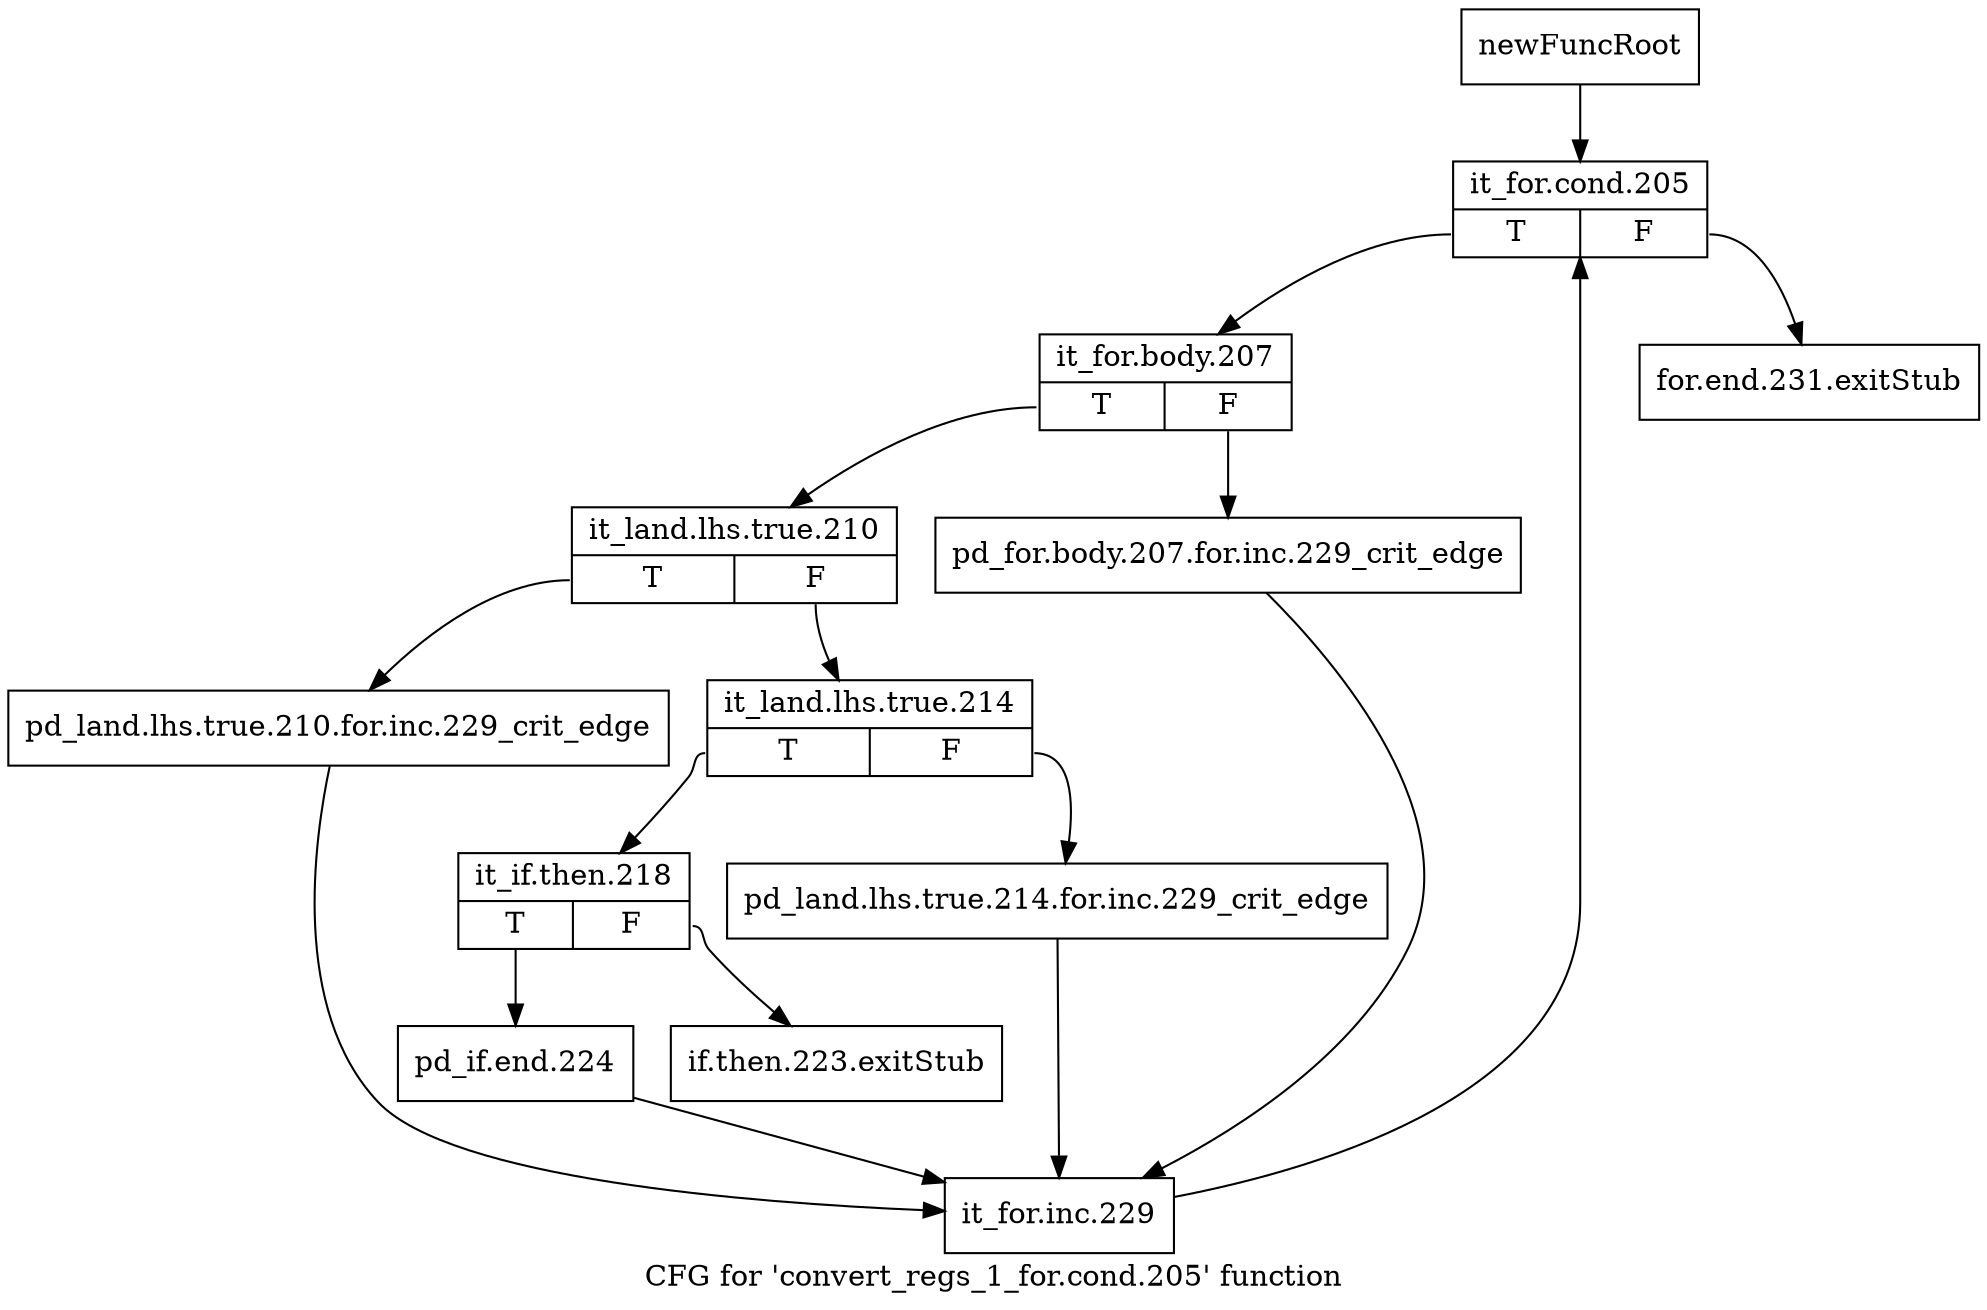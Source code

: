digraph "CFG for 'convert_regs_1_for.cond.205' function" {
	label="CFG for 'convert_regs_1_for.cond.205' function";

	Node0xb8efdd0 [shape=record,label="{newFuncRoot}"];
	Node0xb8efdd0 -> Node0xb8efec0;
	Node0xb8efe20 [shape=record,label="{for.end.231.exitStub}"];
	Node0xb8efe70 [shape=record,label="{if.then.223.exitStub}"];
	Node0xb8efec0 [shape=record,label="{it_for.cond.205|{<s0>T|<s1>F}}"];
	Node0xb8efec0:s0 -> Node0xb8eff10;
	Node0xb8efec0:s1 -> Node0xb8efe20;
	Node0xb8eff10 [shape=record,label="{it_for.body.207|{<s0>T|<s1>F}}"];
	Node0xb8eff10:s0 -> Node0xb8effb0;
	Node0xb8eff10:s1 -> Node0xb8eff60;
	Node0xb8eff60 [shape=record,label="{pd_for.body.207.for.inc.229_crit_edge}"];
	Node0xb8eff60 -> Node0xb8f0190;
	Node0xb8effb0 [shape=record,label="{it_land.lhs.true.210|{<s0>T|<s1>F}}"];
	Node0xb8effb0:s0 -> Node0xb8f0140;
	Node0xb8effb0:s1 -> Node0xb8f0000;
	Node0xb8f0000 [shape=record,label="{it_land.lhs.true.214|{<s0>T|<s1>F}}"];
	Node0xb8f0000:s0 -> Node0xb8f00a0;
	Node0xb8f0000:s1 -> Node0xb8f0050;
	Node0xb8f0050 [shape=record,label="{pd_land.lhs.true.214.for.inc.229_crit_edge}"];
	Node0xb8f0050 -> Node0xb8f0190;
	Node0xb8f00a0 [shape=record,label="{it_if.then.218|{<s0>T|<s1>F}}"];
	Node0xb8f00a0:s0 -> Node0xb8f00f0;
	Node0xb8f00a0:s1 -> Node0xb8efe70;
	Node0xb8f00f0 [shape=record,label="{pd_if.end.224}"];
	Node0xb8f00f0 -> Node0xb8f0190;
	Node0xb8f0140 [shape=record,label="{pd_land.lhs.true.210.for.inc.229_crit_edge}"];
	Node0xb8f0140 -> Node0xb8f0190;
	Node0xb8f0190 [shape=record,label="{it_for.inc.229}"];
	Node0xb8f0190 -> Node0xb8efec0;
}
